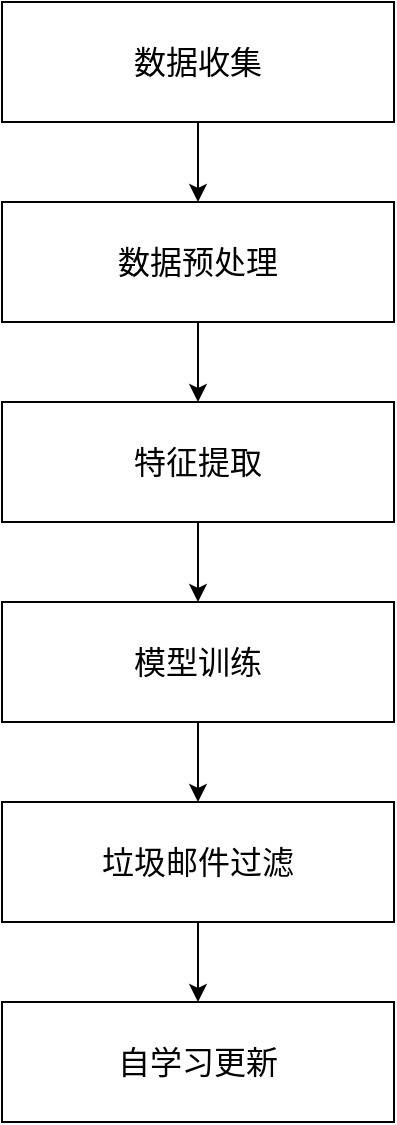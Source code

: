 <mxfile version="20.8.21" type="github" pages="2">
  <diagram name="第 1 页" id="tCZlSMYylaMU62W3JqLv">
    <mxGraphModel dx="1426" dy="792" grid="1" gridSize="10" guides="1" tooltips="1" connect="1" arrows="1" fold="1" page="1" pageScale="1" pageWidth="827" pageHeight="1169" math="0" shadow="0">
      <root>
        <mxCell id="0" />
        <mxCell id="1" parent="0" />
        <mxCell id="NtTWHD_4jIz9ZNbQmXAY-3" value="" style="edgeStyle=orthogonalEdgeStyle;rounded=0;orthogonalLoop=1;jettySize=auto;html=1;" edge="1" parent="1" source="NtTWHD_4jIz9ZNbQmXAY-1" target="NtTWHD_4jIz9ZNbQmXAY-2">
          <mxGeometry relative="1" as="geometry" />
        </mxCell>
        <mxCell id="NtTWHD_4jIz9ZNbQmXAY-1" value="&lt;font style=&quot;font-size: 16px;&quot;&gt;数据收集&lt;/font&gt;" style="rounded=0;whiteSpace=wrap;html=1;" vertex="1" parent="1">
          <mxGeometry x="294" y="200" width="196" height="60" as="geometry" />
        </mxCell>
        <mxCell id="NtTWHD_4jIz9ZNbQmXAY-5" value="" style="edgeStyle=orthogonalEdgeStyle;rounded=0;orthogonalLoop=1;jettySize=auto;html=1;" edge="1" parent="1" source="NtTWHD_4jIz9ZNbQmXAY-2" target="NtTWHD_4jIz9ZNbQmXAY-4">
          <mxGeometry relative="1" as="geometry" />
        </mxCell>
        <mxCell id="NtTWHD_4jIz9ZNbQmXAY-2" value="&lt;font style=&quot;font-size: 16px;&quot;&gt;数据预处理&lt;/font&gt;" style="rounded=0;whiteSpace=wrap;html=1;" vertex="1" parent="1">
          <mxGeometry x="294" y="300" width="196" height="60" as="geometry" />
        </mxCell>
        <mxCell id="NtTWHD_4jIz9ZNbQmXAY-7" value="" style="edgeStyle=orthogonalEdgeStyle;rounded=0;orthogonalLoop=1;jettySize=auto;html=1;" edge="1" parent="1" source="NtTWHD_4jIz9ZNbQmXAY-4" target="NtTWHD_4jIz9ZNbQmXAY-6">
          <mxGeometry relative="1" as="geometry" />
        </mxCell>
        <mxCell id="NtTWHD_4jIz9ZNbQmXAY-4" value="&lt;font style=&quot;font-size: 16px;&quot;&gt;特征提取&lt;/font&gt;" style="rounded=0;whiteSpace=wrap;html=1;" vertex="1" parent="1">
          <mxGeometry x="294" y="400" width="196" height="60" as="geometry" />
        </mxCell>
        <mxCell id="NtTWHD_4jIz9ZNbQmXAY-9" value="" style="edgeStyle=orthogonalEdgeStyle;rounded=0;orthogonalLoop=1;jettySize=auto;html=1;" edge="1" parent="1" source="NtTWHD_4jIz9ZNbQmXAY-6" target="NtTWHD_4jIz9ZNbQmXAY-8">
          <mxGeometry relative="1" as="geometry" />
        </mxCell>
        <mxCell id="NtTWHD_4jIz9ZNbQmXAY-6" value="&lt;font style=&quot;font-size: 16px;&quot;&gt;模型训练&lt;/font&gt;" style="rounded=0;whiteSpace=wrap;html=1;" vertex="1" parent="1">
          <mxGeometry x="294" y="500" width="196" height="60" as="geometry" />
        </mxCell>
        <mxCell id="NtTWHD_4jIz9ZNbQmXAY-11" value="" style="edgeStyle=orthogonalEdgeStyle;rounded=0;orthogonalLoop=1;jettySize=auto;html=1;" edge="1" parent="1" source="NtTWHD_4jIz9ZNbQmXAY-8" target="NtTWHD_4jIz9ZNbQmXAY-10">
          <mxGeometry relative="1" as="geometry" />
        </mxCell>
        <mxCell id="NtTWHD_4jIz9ZNbQmXAY-8" value="&lt;font style=&quot;font-size: 16px;&quot;&gt;垃圾邮件过滤&lt;/font&gt;" style="rounded=0;whiteSpace=wrap;html=1;" vertex="1" parent="1">
          <mxGeometry x="294" y="600" width="196" height="60" as="geometry" />
        </mxCell>
        <mxCell id="NtTWHD_4jIz9ZNbQmXAY-10" value="&lt;font style=&quot;font-size: 16px;&quot;&gt;自学习更新&lt;/font&gt;" style="rounded=0;whiteSpace=wrap;html=1;" vertex="1" parent="1">
          <mxGeometry x="294" y="700" width="196" height="60" as="geometry" />
        </mxCell>
      </root>
    </mxGraphModel>
  </diagram>
  <diagram id="MwaPtwnXEKRlKOJ2i6ql" name="第 2 页">
    <mxGraphModel dx="1426" dy="792" grid="1" gridSize="10" guides="1" tooltips="1" connect="1" arrows="1" fold="1" page="1" pageScale="1" pageWidth="827" pageHeight="1169" math="0" shadow="0">
      <root>
        <mxCell id="0" />
        <mxCell id="1" parent="0" />
        <mxCell id="UTZURNmDWvfPjqqNxcwc-1" value="" style="rounded=0;whiteSpace=wrap;html=1;fontSize=16;" vertex="1" parent="1">
          <mxGeometry x="210" y="250" width="410" height="230" as="geometry" />
        </mxCell>
        <mxCell id="UTZURNmDWvfPjqqNxcwc-3" value="&lt;p style=&quot;margin: 0pt 0pt 0.0pt; text-align: justify; font-family: &amp;quot;Times New Roman&amp;quot;; font-size: 10.5pt;&quot; class=&quot;MsoNormal&quot;&gt;数据预处理模块&lt;/p&gt;" style="rounded=0;whiteSpace=wrap;html=1;fontSize=16;fillColor=#e1d5e7;strokeColor=#9673a6;dashed=1;" vertex="1" parent="1">
          <mxGeometry x="270" y="290" width="120" height="60" as="geometry" />
        </mxCell>
        <mxCell id="UTZURNmDWvfPjqqNxcwc-4" value="&lt;p style=&quot;margin: 0pt 0pt 0.0pt; text-align: justify; font-family: &amp;quot;Times New Roman&amp;quot;; font-size: 10.5pt;&quot; class=&quot;MsoNormal&quot;&gt;特征提取模块&lt;/p&gt;" style="rounded=0;whiteSpace=wrap;html=1;fontSize=16;fillColor=#f5f5f5;fontColor=#333333;strokeColor=#666666;dashed=1;" vertex="1" parent="1">
          <mxGeometry x="440" y="290" width="120" height="60" as="geometry" />
        </mxCell>
        <mxCell id="UTZURNmDWvfPjqqNxcwc-5" value="&lt;p style=&quot;margin: 0pt 0pt 0.0pt; text-align: justify; font-family: &amp;quot;Times New Roman&amp;quot;; font-size: 10.5pt;&quot; class=&quot;MsoNormal&quot;&gt;分类器模块&lt;/p&gt;" style="rounded=0;whiteSpace=wrap;html=1;fontSize=16;fillColor=#d5e8d4;strokeColor=#82b366;dashed=1;" vertex="1" parent="1">
          <mxGeometry x="270" y="380" width="120" height="60" as="geometry" />
        </mxCell>
        <mxCell id="UTZURNmDWvfPjqqNxcwc-6" value="&lt;p style=&quot;margin: 0pt 0pt 0.0pt; text-align: justify; font-family: &amp;quot;Times New Roman&amp;quot;; font-size: 10.5pt;&quot; class=&quot;MsoNormal&quot;&gt;自适应训练模块&lt;/p&gt;" style="rounded=0;whiteSpace=wrap;html=1;fontSize=16;fillColor=#fff2cc;strokeColor=#d6b656;dashed=1;" vertex="1" parent="1">
          <mxGeometry x="440" y="380" width="120" height="60" as="geometry" />
        </mxCell>
      </root>
    </mxGraphModel>
  </diagram>
</mxfile>
